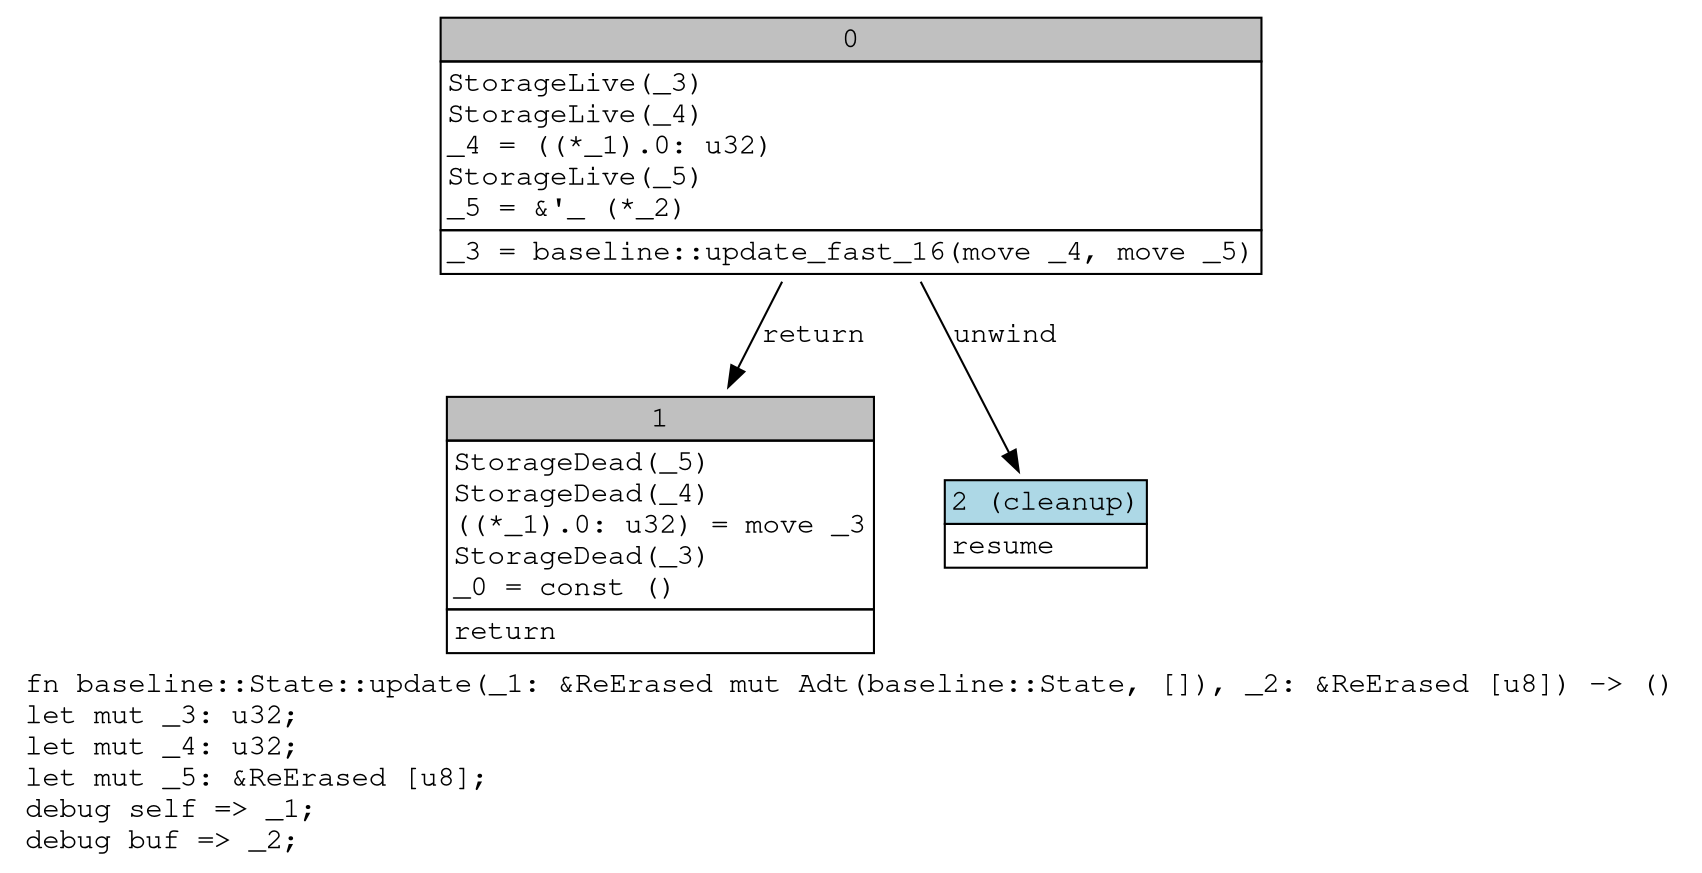 digraph Mir_0_11 {
    graph [fontname="Courier, monospace"];
    node [fontname="Courier, monospace"];
    edge [fontname="Courier, monospace"];
    label=<fn baseline::State::update(_1: &amp;ReErased mut Adt(baseline::State, []), _2: &amp;ReErased [u8]) -&gt; ()<br align="left"/>let mut _3: u32;<br align="left"/>let mut _4: u32;<br align="left"/>let mut _5: &amp;ReErased [u8];<br align="left"/>debug self =&gt; _1;<br align="left"/>debug buf =&gt; _2;<br align="left"/>>;
    bb0__0_11 [shape="none", label=<<table border="0" cellborder="1" cellspacing="0"><tr><td bgcolor="gray" align="center" colspan="1">0</td></tr><tr><td align="left" balign="left">StorageLive(_3)<br/>StorageLive(_4)<br/>_4 = ((*_1).0: u32)<br/>StorageLive(_5)<br/>_5 = &amp;'_ (*_2)<br/></td></tr><tr><td align="left">_3 = baseline::update_fast_16(move _4, move _5)</td></tr></table>>];
    bb1__0_11 [shape="none", label=<<table border="0" cellborder="1" cellspacing="0"><tr><td bgcolor="gray" align="center" colspan="1">1</td></tr><tr><td align="left" balign="left">StorageDead(_5)<br/>StorageDead(_4)<br/>((*_1).0: u32) = move _3<br/>StorageDead(_3)<br/>_0 = const ()<br/></td></tr><tr><td align="left">return</td></tr></table>>];
    bb2__0_11 [shape="none", label=<<table border="0" cellborder="1" cellspacing="0"><tr><td bgcolor="lightblue" align="center" colspan="1">2 (cleanup)</td></tr><tr><td align="left">resume</td></tr></table>>];
    bb0__0_11 -> bb1__0_11 [label="return"];
    bb0__0_11 -> bb2__0_11 [label="unwind"];
}
